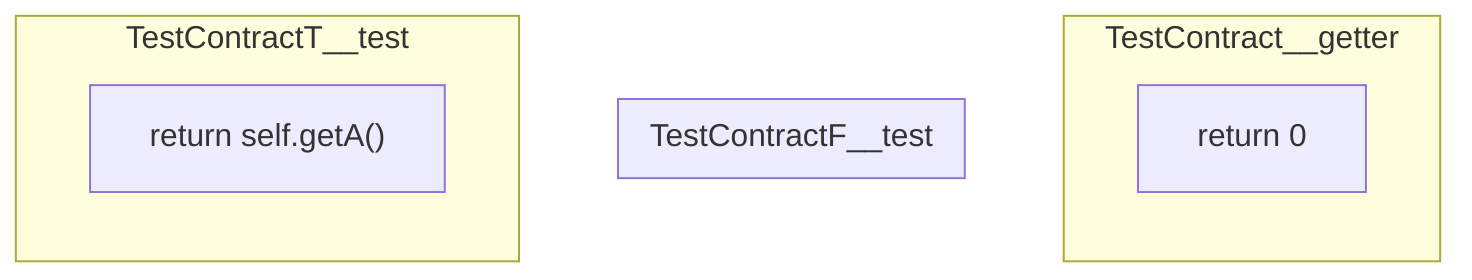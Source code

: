 graph TD
subgraph TestContract__getter
    TestContract__getter_143["return 0"]:::exitNode
end
subgraph TestContractF__test
end
subgraph TestContractT__test
    TestContractT__test_146["return self.getA()"]:::exitNode
end